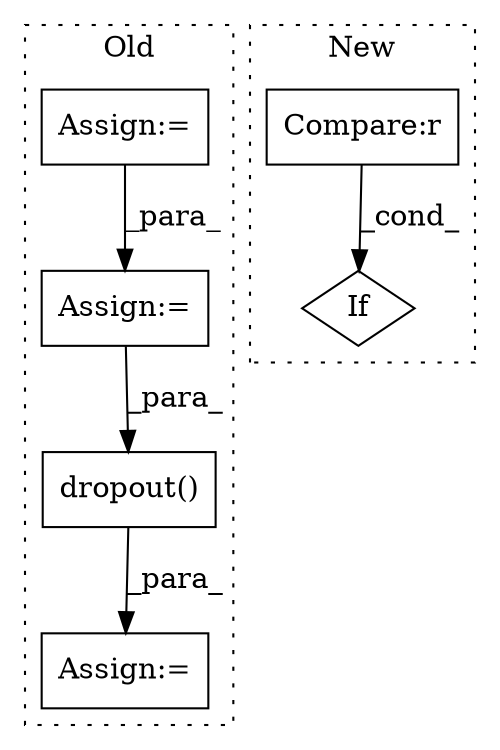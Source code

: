 digraph G {
subgraph cluster0 {
1 [label="dropout()" a="75" s="4603,4627" l="13,1" shape="box"];
3 [label="Assign:=" a="68" s="4600" l="3" shape="box"];
4 [label="Assign:=" a="68" s="3774" l="3" shape="box"];
6 [label="Assign:=" a="68" s="4187" l="3" shape="box"];
label = "Old";
style="dotted";
}
subgraph cluster1 {
2 [label="If" a="96" s="13284" l="3" shape="diamond"];
5 [label="Compare:r" a="40" s="13287" l="28" shape="box"];
label = "New";
style="dotted";
}
1 -> 3 [label="_para_"];
4 -> 6 [label="_para_"];
5 -> 2 [label="_cond_"];
6 -> 1 [label="_para_"];
}